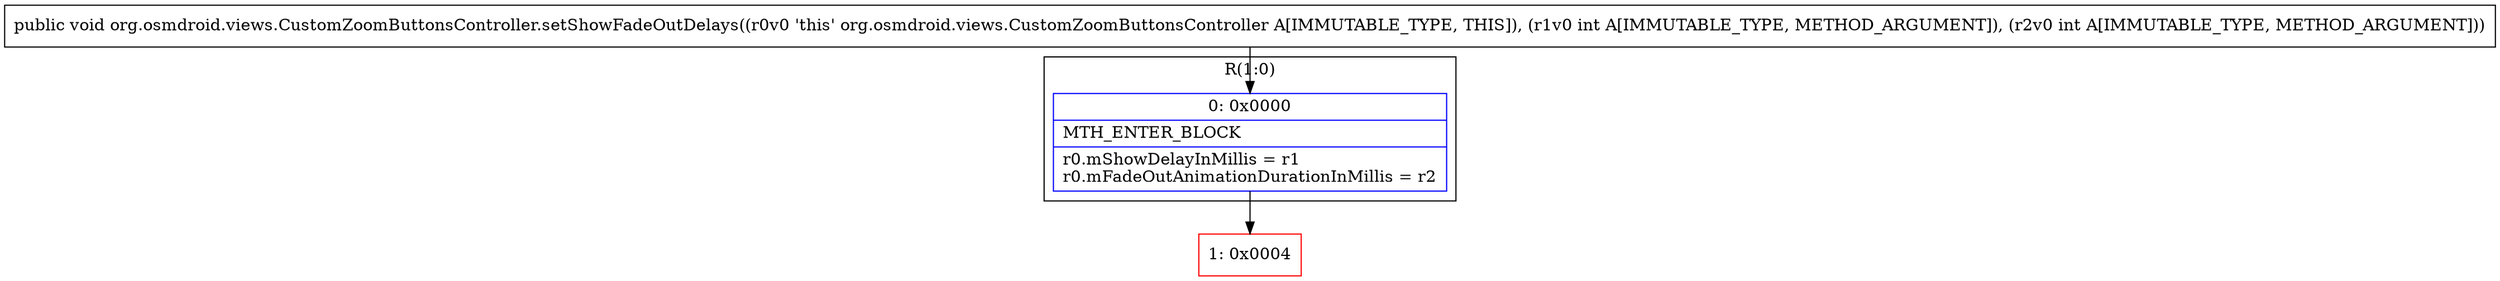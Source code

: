 digraph "CFG fororg.osmdroid.views.CustomZoomButtonsController.setShowFadeOutDelays(II)V" {
subgraph cluster_Region_1360192130 {
label = "R(1:0)";
node [shape=record,color=blue];
Node_0 [shape=record,label="{0\:\ 0x0000|MTH_ENTER_BLOCK\l|r0.mShowDelayInMillis = r1\lr0.mFadeOutAnimationDurationInMillis = r2\l}"];
}
Node_1 [shape=record,color=red,label="{1\:\ 0x0004}"];
MethodNode[shape=record,label="{public void org.osmdroid.views.CustomZoomButtonsController.setShowFadeOutDelays((r0v0 'this' org.osmdroid.views.CustomZoomButtonsController A[IMMUTABLE_TYPE, THIS]), (r1v0 int A[IMMUTABLE_TYPE, METHOD_ARGUMENT]), (r2v0 int A[IMMUTABLE_TYPE, METHOD_ARGUMENT])) }"];
MethodNode -> Node_0;
Node_0 -> Node_1;
}

